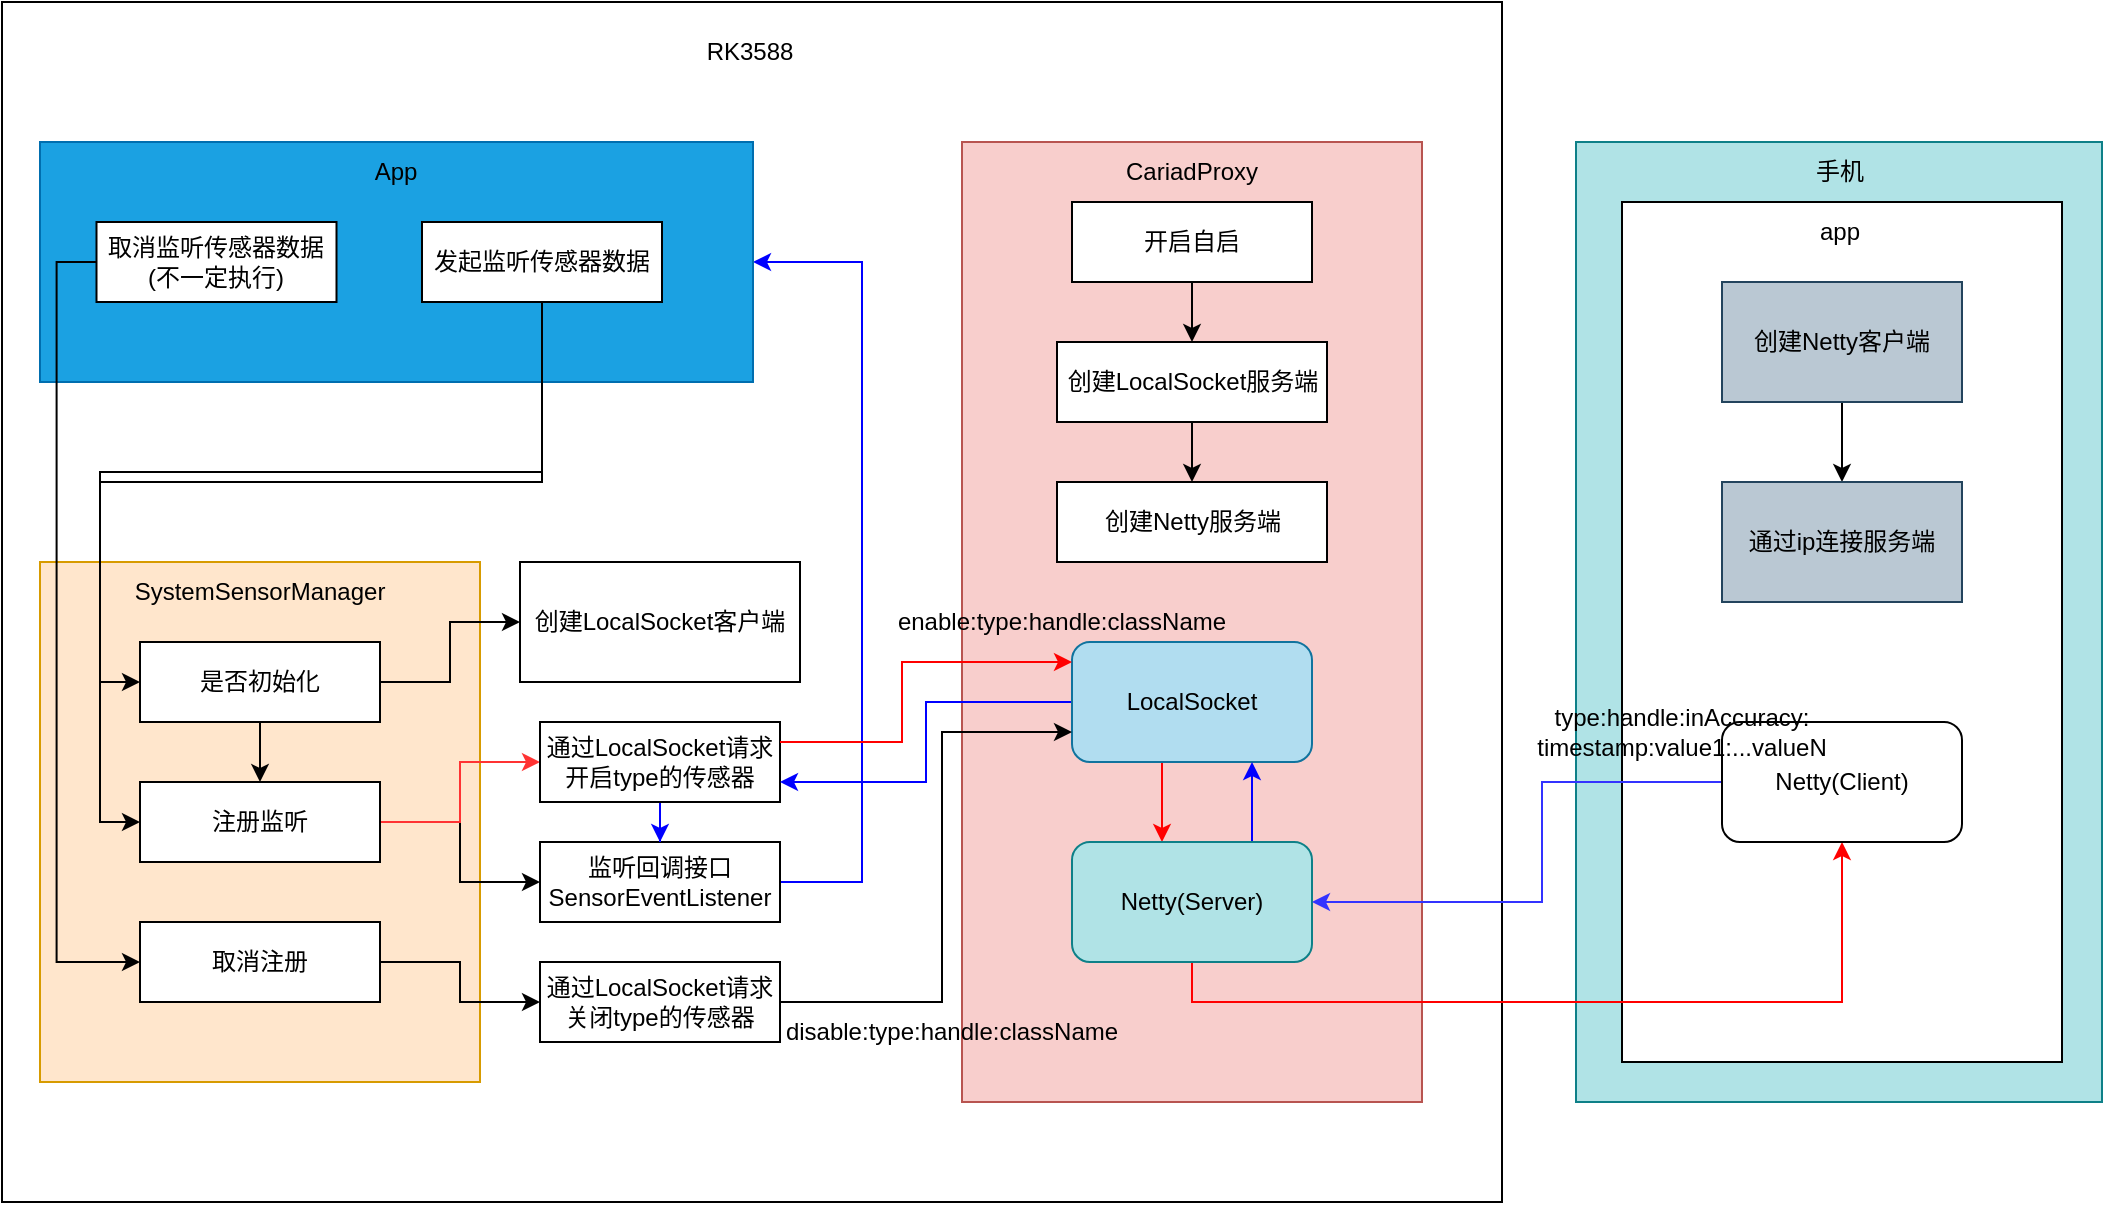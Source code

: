 <mxfile version="22.0.3" type="device">
  <diagram id="prtHgNgQTEPvFCAcTncT" name="Page-1">
    <mxGraphModel dx="1050" dy="666" grid="1" gridSize="10" guides="1" tooltips="1" connect="1" arrows="1" fold="1" page="1" pageScale="1" pageWidth="827" pageHeight="1169" math="0" shadow="0">
      <root>
        <mxCell id="0" />
        <mxCell id="1" parent="0" />
        <mxCell id="9GJp7rCASVWhBlULkyNO-55" value="" style="rounded=0;whiteSpace=wrap;html=1;" parent="1" vertex="1">
          <mxGeometry x="40" y="50" width="750" height="600" as="geometry" />
        </mxCell>
        <mxCell id="9GJp7rCASVWhBlULkyNO-2" value="" style="rounded=0;whiteSpace=wrap;html=1;fillColor=#ffe6cc;strokeColor=#d79b00;" parent="1" vertex="1">
          <mxGeometry x="59" y="330" width="220" height="260" as="geometry" />
        </mxCell>
        <mxCell id="9GJp7rCASVWhBlULkyNO-7" value="" style="edgeStyle=orthogonalEdgeStyle;rounded=0;orthogonalLoop=1;jettySize=auto;html=1;" parent="1" source="9GJp7rCASVWhBlULkyNO-3" target="9GJp7rCASVWhBlULkyNO-6" edge="1">
          <mxGeometry relative="1" as="geometry" />
        </mxCell>
        <mxCell id="9GJp7rCASVWhBlULkyNO-10" value="" style="edgeStyle=orthogonalEdgeStyle;rounded=0;orthogonalLoop=1;jettySize=auto;html=1;" parent="1" source="9GJp7rCASVWhBlULkyNO-3" target="9GJp7rCASVWhBlULkyNO-8" edge="1">
          <mxGeometry relative="1" as="geometry" />
        </mxCell>
        <mxCell id="9GJp7rCASVWhBlULkyNO-3" value="是否初始化" style="rounded=0;whiteSpace=wrap;html=1;" parent="1" vertex="1">
          <mxGeometry x="109" y="370" width="120" height="40" as="geometry" />
        </mxCell>
        <mxCell id="9GJp7rCASVWhBlULkyNO-4" value="SystemSensorManager" style="text;html=1;strokeColor=none;fillColor=none;align=center;verticalAlign=middle;whiteSpace=wrap;rounded=0;" parent="1" vertex="1">
          <mxGeometry x="139" y="330" width="60" height="30" as="geometry" />
        </mxCell>
        <mxCell id="9GJp7rCASVWhBlULkyNO-6" value="创建LocalSocket客户端" style="rounded=0;whiteSpace=wrap;html=1;" parent="1" vertex="1">
          <mxGeometry x="299" y="330" width="140" height="60" as="geometry" />
        </mxCell>
        <mxCell id="9GJp7rCASVWhBlULkyNO-12" value="" style="edgeStyle=orthogonalEdgeStyle;rounded=0;orthogonalLoop=1;jettySize=auto;html=1;" parent="1" source="9GJp7rCASVWhBlULkyNO-8" target="9GJp7rCASVWhBlULkyNO-11" edge="1">
          <mxGeometry relative="1" as="geometry" />
        </mxCell>
        <mxCell id="9GJp7rCASVWhBlULkyNO-18" style="edgeStyle=orthogonalEdgeStyle;rounded=0;orthogonalLoop=1;jettySize=auto;html=1;entryX=0;entryY=0.5;entryDx=0;entryDy=0;strokeColor=#FF3333;" parent="1" source="9GJp7rCASVWhBlULkyNO-8" target="9GJp7rCASVWhBlULkyNO-17" edge="1">
          <mxGeometry relative="1" as="geometry" />
        </mxCell>
        <mxCell id="9GJp7rCASVWhBlULkyNO-8" value="注册监听" style="rounded=0;whiteSpace=wrap;html=1;" parent="1" vertex="1">
          <mxGeometry x="109" y="440" width="120" height="40" as="geometry" />
        </mxCell>
        <mxCell id="9GJp7rCASVWhBlULkyNO-54" style="edgeStyle=orthogonalEdgeStyle;rounded=0;orthogonalLoop=1;jettySize=auto;html=1;entryX=1;entryY=0.5;entryDx=0;entryDy=0;strokeColor=#0000FF;" parent="1" source="9GJp7rCASVWhBlULkyNO-11" target="9GJp7rCASVWhBlULkyNO-21" edge="1">
          <mxGeometry relative="1" as="geometry">
            <Array as="points">
              <mxPoint x="470" y="490" />
              <mxPoint x="470" y="180" />
            </Array>
          </mxGeometry>
        </mxCell>
        <mxCell id="9GJp7rCASVWhBlULkyNO-11" value="监听回调接口SensorEventListener" style="rounded=0;whiteSpace=wrap;html=1;" parent="1" vertex="1">
          <mxGeometry x="309" y="470" width="120" height="40" as="geometry" />
        </mxCell>
        <mxCell id="9GJp7rCASVWhBlULkyNO-16" value="" style="edgeStyle=orthogonalEdgeStyle;rounded=0;orthogonalLoop=1;jettySize=auto;html=1;" parent="1" source="9GJp7rCASVWhBlULkyNO-13" target="9GJp7rCASVWhBlULkyNO-15" edge="1">
          <mxGeometry relative="1" as="geometry" />
        </mxCell>
        <mxCell id="9GJp7rCASVWhBlULkyNO-13" value="取消注册" style="rounded=0;whiteSpace=wrap;html=1;" parent="1" vertex="1">
          <mxGeometry x="109" y="510" width="120" height="40" as="geometry" />
        </mxCell>
        <mxCell id="9GJp7rCASVWhBlULkyNO-15" value="通过LocalSocket请求关闭type的传感器" style="rounded=0;whiteSpace=wrap;html=1;" parent="1" vertex="1">
          <mxGeometry x="309" y="530" width="120" height="40" as="geometry" />
        </mxCell>
        <mxCell id="9GJp7rCASVWhBlULkyNO-53" style="edgeStyle=orthogonalEdgeStyle;rounded=0;orthogonalLoop=1;jettySize=auto;html=1;strokeColor=#0000FF;" parent="1" source="9GJp7rCASVWhBlULkyNO-17" target="9GJp7rCASVWhBlULkyNO-11" edge="1">
          <mxGeometry relative="1" as="geometry" />
        </mxCell>
        <mxCell id="9GJp7rCASVWhBlULkyNO-17" value="通过LocalSocket请求开启type的传感器" style="rounded=0;whiteSpace=wrap;html=1;" parent="1" vertex="1">
          <mxGeometry x="309" y="410" width="120" height="40" as="geometry" />
        </mxCell>
        <mxCell id="9GJp7rCASVWhBlULkyNO-19" value="" style="rounded=0;whiteSpace=wrap;html=1;fillColor=#f8cecc;strokeColor=#b85450;" parent="1" vertex="1">
          <mxGeometry x="520" y="120" width="230" height="480" as="geometry" />
        </mxCell>
        <mxCell id="9GJp7rCASVWhBlULkyNO-20" value="CariadProxy" style="text;html=1;strokeColor=none;fillColor=none;align=center;verticalAlign=middle;whiteSpace=wrap;rounded=0;" parent="1" vertex="1">
          <mxGeometry x="605" y="120" width="60" height="30" as="geometry" />
        </mxCell>
        <mxCell id="9GJp7rCASVWhBlULkyNO-21" value="" style="rounded=0;whiteSpace=wrap;html=1;fillColor=#1ba1e2;fontColor=#ffffff;strokeColor=#006EAF;" parent="1" vertex="1">
          <mxGeometry x="59" y="120" width="356.5" height="120" as="geometry" />
        </mxCell>
        <mxCell id="9GJp7rCASVWhBlULkyNO-22" value="App" style="text;html=1;strokeColor=none;fillColor=none;align=center;verticalAlign=middle;whiteSpace=wrap;rounded=0;" parent="1" vertex="1">
          <mxGeometry x="207.25" y="120" width="60" height="30" as="geometry" />
        </mxCell>
        <mxCell id="9GJp7rCASVWhBlULkyNO-25" style="edgeStyle=orthogonalEdgeStyle;rounded=0;orthogonalLoop=1;jettySize=auto;html=1;entryX=0;entryY=0.5;entryDx=0;entryDy=0;exitX=0.5;exitY=1;exitDx=0;exitDy=0;" parent="1" source="9GJp7rCASVWhBlULkyNO-23" target="9GJp7rCASVWhBlULkyNO-3" edge="1">
          <mxGeometry relative="1" as="geometry" />
        </mxCell>
        <mxCell id="9GJp7rCASVWhBlULkyNO-27" style="edgeStyle=orthogonalEdgeStyle;rounded=0;orthogonalLoop=1;jettySize=auto;html=1;exitX=0.5;exitY=1;exitDx=0;exitDy=0;entryX=0;entryY=0.5;entryDx=0;entryDy=0;" parent="1" source="9GJp7rCASVWhBlULkyNO-23" target="9GJp7rCASVWhBlULkyNO-8" edge="1">
          <mxGeometry relative="1" as="geometry">
            <Array as="points">
              <mxPoint x="310" y="290" />
              <mxPoint x="89" y="290" />
              <mxPoint x="89" y="460" />
            </Array>
          </mxGeometry>
        </mxCell>
        <mxCell id="9GJp7rCASVWhBlULkyNO-23" value="发起监听传感器数据" style="rounded=0;whiteSpace=wrap;html=1;" parent="1" vertex="1">
          <mxGeometry x="250" y="160" width="120" height="40" as="geometry" />
        </mxCell>
        <mxCell id="9GJp7rCASVWhBlULkyNO-26" style="edgeStyle=orthogonalEdgeStyle;rounded=0;orthogonalLoop=1;jettySize=auto;html=1;entryX=0;entryY=0.5;entryDx=0;entryDy=0;exitX=0;exitY=0.5;exitDx=0;exitDy=0;" parent="1" source="9GJp7rCASVWhBlULkyNO-24" target="9GJp7rCASVWhBlULkyNO-13" edge="1">
          <mxGeometry relative="1" as="geometry" />
        </mxCell>
        <mxCell id="9GJp7rCASVWhBlULkyNO-24" value="取消监听传感器数据(不一定执行)" style="rounded=0;whiteSpace=wrap;html=1;" parent="1" vertex="1">
          <mxGeometry x="87.25" y="160" width="120" height="40" as="geometry" />
        </mxCell>
        <mxCell id="9GJp7rCASVWhBlULkyNO-28" value="" style="rounded=0;whiteSpace=wrap;html=1;fillColor=#b0e3e6;strokeColor=#0e8088;" parent="1" vertex="1">
          <mxGeometry x="827" y="120" width="263" height="480" as="geometry" />
        </mxCell>
        <mxCell id="9GJp7rCASVWhBlULkyNO-29" value="手机" style="text;html=1;strokeColor=none;fillColor=none;align=center;verticalAlign=middle;whiteSpace=wrap;rounded=0;" parent="1" vertex="1">
          <mxGeometry x="928.5" y="120" width="60" height="30" as="geometry" />
        </mxCell>
        <mxCell id="9GJp7rCASVWhBlULkyNO-30" value="" style="rounded=0;whiteSpace=wrap;html=1;" parent="1" vertex="1">
          <mxGeometry x="850" y="150" width="220" height="430" as="geometry" />
        </mxCell>
        <mxCell id="9GJp7rCASVWhBlULkyNO-31" value="app" style="text;html=1;strokeColor=none;fillColor=none;align=center;verticalAlign=middle;whiteSpace=wrap;rounded=0;" parent="1" vertex="1">
          <mxGeometry x="929" y="150" width="60" height="30" as="geometry" />
        </mxCell>
        <mxCell id="9GJp7rCASVWhBlULkyNO-34" value="" style="edgeStyle=orthogonalEdgeStyle;rounded=0;orthogonalLoop=1;jettySize=auto;html=1;" parent="1" source="9GJp7rCASVWhBlULkyNO-32" target="9GJp7rCASVWhBlULkyNO-33" edge="1">
          <mxGeometry relative="1" as="geometry" />
        </mxCell>
        <mxCell id="9GJp7rCASVWhBlULkyNO-32" value="开启自启" style="rounded=0;whiteSpace=wrap;html=1;" parent="1" vertex="1">
          <mxGeometry x="575" y="150" width="120" height="40" as="geometry" />
        </mxCell>
        <mxCell id="9GJp7rCASVWhBlULkyNO-36" value="" style="edgeStyle=orthogonalEdgeStyle;rounded=0;orthogonalLoop=1;jettySize=auto;html=1;" parent="1" source="9GJp7rCASVWhBlULkyNO-33" target="9GJp7rCASVWhBlULkyNO-35" edge="1">
          <mxGeometry relative="1" as="geometry" />
        </mxCell>
        <mxCell id="9GJp7rCASVWhBlULkyNO-33" value="创建LocalSocket服务端" style="rounded=0;whiteSpace=wrap;html=1;" parent="1" vertex="1">
          <mxGeometry x="567.5" y="220" width="135" height="40" as="geometry" />
        </mxCell>
        <mxCell id="9GJp7rCASVWhBlULkyNO-35" value="创建Netty服务端" style="rounded=0;whiteSpace=wrap;html=1;" parent="1" vertex="1">
          <mxGeometry x="567.5" y="290" width="135" height="40" as="geometry" />
        </mxCell>
        <mxCell id="9GJp7rCASVWhBlULkyNO-40" value="" style="edgeStyle=orthogonalEdgeStyle;rounded=0;orthogonalLoop=1;jettySize=auto;html=1;strokeColor=#FF0000;" parent="1" source="9GJp7rCASVWhBlULkyNO-37" target="9GJp7rCASVWhBlULkyNO-38" edge="1">
          <mxGeometry relative="1" as="geometry">
            <Array as="points">
              <mxPoint x="620" y="450" />
              <mxPoint x="620" y="450" />
            </Array>
          </mxGeometry>
        </mxCell>
        <mxCell id="9GJp7rCASVWhBlULkyNO-50" style="edgeStyle=orthogonalEdgeStyle;rounded=0;orthogonalLoop=1;jettySize=auto;html=1;entryX=1;entryY=0.75;entryDx=0;entryDy=0;strokeColor=#0000FF;" parent="1" source="9GJp7rCASVWhBlULkyNO-37" target="9GJp7rCASVWhBlULkyNO-17" edge="1">
          <mxGeometry relative="1" as="geometry">
            <Array as="points">
              <mxPoint x="502" y="400" />
              <mxPoint x="502" y="440" />
            </Array>
          </mxGeometry>
        </mxCell>
        <mxCell id="9GJp7rCASVWhBlULkyNO-37" value="LocalSocket" style="rounded=1;whiteSpace=wrap;html=1;fillColor=#b1ddf0;strokeColor=#10739e;" parent="1" vertex="1">
          <mxGeometry x="575" y="370" width="120" height="60" as="geometry" />
        </mxCell>
        <mxCell id="9GJp7rCASVWhBlULkyNO-45" style="edgeStyle=orthogonalEdgeStyle;rounded=0;orthogonalLoop=1;jettySize=auto;html=1;exitX=0.5;exitY=1;exitDx=0;exitDy=0;strokeColor=#FF0000;entryX=0.5;entryY=1;entryDx=0;entryDy=0;" parent="1" source="9GJp7rCASVWhBlULkyNO-38" target="9GJp7rCASVWhBlULkyNO-57" edge="1">
          <mxGeometry relative="1" as="geometry" />
        </mxCell>
        <mxCell id="9GJp7rCASVWhBlULkyNO-46" style="edgeStyle=orthogonalEdgeStyle;rounded=0;orthogonalLoop=1;jettySize=auto;html=1;exitX=0.75;exitY=0;exitDx=0;exitDy=0;entryX=0.75;entryY=1;entryDx=0;entryDy=0;strokeColor=#0000FF;" parent="1" source="9GJp7rCASVWhBlULkyNO-38" target="9GJp7rCASVWhBlULkyNO-37" edge="1">
          <mxGeometry relative="1" as="geometry" />
        </mxCell>
        <mxCell id="9GJp7rCASVWhBlULkyNO-38" value="Netty(Server)" style="rounded=1;whiteSpace=wrap;html=1;fillColor=#b0e3e6;strokeColor=#0e8088;" parent="1" vertex="1">
          <mxGeometry x="575" y="470" width="120" height="60" as="geometry" />
        </mxCell>
        <mxCell id="9GJp7rCASVWhBlULkyNO-39" style="edgeStyle=orthogonalEdgeStyle;rounded=0;orthogonalLoop=1;jettySize=auto;html=1;exitX=1;exitY=0.5;exitDx=0;exitDy=0;strokeColor=#FF0000;" parent="1" edge="1">
          <mxGeometry relative="1" as="geometry">
            <mxPoint x="429" y="420" as="sourcePoint" />
            <mxPoint x="575" y="380" as="targetPoint" />
            <Array as="points">
              <mxPoint x="490" y="420" />
              <mxPoint x="490" y="380" />
            </Array>
          </mxGeometry>
        </mxCell>
        <mxCell id="9GJp7rCASVWhBlULkyNO-43" value="" style="edgeStyle=orthogonalEdgeStyle;rounded=0;orthogonalLoop=1;jettySize=auto;html=1;" parent="1" source="9GJp7rCASVWhBlULkyNO-41" target="9GJp7rCASVWhBlULkyNO-42" edge="1">
          <mxGeometry relative="1" as="geometry" />
        </mxCell>
        <mxCell id="9GJp7rCASVWhBlULkyNO-41" value="创建Netty客户端" style="rounded=0;whiteSpace=wrap;html=1;fillColor=#bac8d3;strokeColor=#23445d;" parent="1" vertex="1">
          <mxGeometry x="900" y="190" width="120" height="60" as="geometry" />
        </mxCell>
        <mxCell id="9GJp7rCASVWhBlULkyNO-44" style="edgeStyle=orthogonalEdgeStyle;rounded=0;orthogonalLoop=1;jettySize=auto;html=1;entryX=1;entryY=0.5;entryDx=0;entryDy=0;strokeColor=#3333FF;exitX=0;exitY=0.5;exitDx=0;exitDy=0;" parent="1" source="9GJp7rCASVWhBlULkyNO-57" target="9GJp7rCASVWhBlULkyNO-38" edge="1">
          <mxGeometry relative="1" as="geometry">
            <mxPoint x="710" y="480" as="targetPoint" />
            <Array as="points">
              <mxPoint x="810" y="440" />
              <mxPoint x="810" y="500" />
            </Array>
          </mxGeometry>
        </mxCell>
        <mxCell id="9GJp7rCASVWhBlULkyNO-42" value="通过ip连接服务端" style="rounded=0;whiteSpace=wrap;html=1;fillColor=#bac8d3;strokeColor=#23445d;" parent="1" vertex="1">
          <mxGeometry x="900" y="290" width="120" height="60" as="geometry" />
        </mxCell>
        <mxCell id="9GJp7rCASVWhBlULkyNO-51" style="edgeStyle=orthogonalEdgeStyle;rounded=0;orthogonalLoop=1;jettySize=auto;html=1;entryX=0;entryY=0.75;entryDx=0;entryDy=0;" parent="1" source="9GJp7rCASVWhBlULkyNO-15" target="9GJp7rCASVWhBlULkyNO-37" edge="1">
          <mxGeometry relative="1" as="geometry">
            <mxPoint x="480" y="550" as="targetPoint" />
            <Array as="points">
              <mxPoint x="510" y="550" />
              <mxPoint x="510" y="415" />
            </Array>
          </mxGeometry>
        </mxCell>
        <mxCell id="9GJp7rCASVWhBlULkyNO-56" value="RK3588" style="text;html=1;strokeColor=none;fillColor=none;align=center;verticalAlign=middle;whiteSpace=wrap;rounded=0;" parent="1" vertex="1">
          <mxGeometry x="384" y="60" width="60" height="30" as="geometry" />
        </mxCell>
        <mxCell id="9GJp7rCASVWhBlULkyNO-57" value="Netty(Client)" style="rounded=1;whiteSpace=wrap;html=1;" parent="1" vertex="1">
          <mxGeometry x="900" y="410" width="120" height="60" as="geometry" />
        </mxCell>
        <mxCell id="9GJp7rCASVWhBlULkyNO-58" value="enable:type:handle:className" style="text;html=1;strokeColor=none;fillColor=none;align=center;verticalAlign=middle;whiteSpace=wrap;rounded=0;" parent="1" vertex="1">
          <mxGeometry x="510" y="345" width="120" height="30" as="geometry" />
        </mxCell>
        <mxCell id="9GJp7rCASVWhBlULkyNO-59" value="disable:type:handle:className" style="text;html=1;strokeColor=none;fillColor=none;align=center;verticalAlign=middle;whiteSpace=wrap;rounded=0;" parent="1" vertex="1">
          <mxGeometry x="455" y="550" width="120" height="30" as="geometry" />
        </mxCell>
        <mxCell id="9GJp7rCASVWhBlULkyNO-60" value="type:handle:inAccuracy:&lt;br&gt;&lt;span style=&quot;background-color: initial;&quot;&gt;timestamp:value1:...valueN&lt;/span&gt;" style="text;html=1;strokeColor=none;fillColor=none;align=center;verticalAlign=middle;whiteSpace=wrap;rounded=0;" parent="1" vertex="1">
          <mxGeometry x="820" y="400" width="120" height="30" as="geometry" />
        </mxCell>
      </root>
    </mxGraphModel>
  </diagram>
</mxfile>
